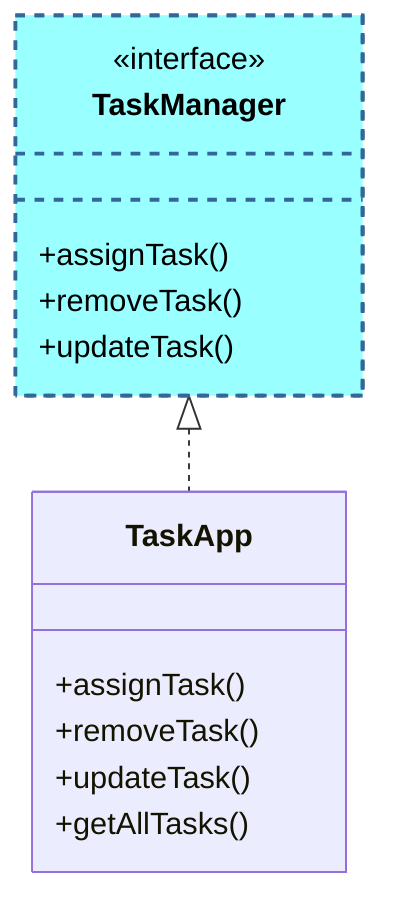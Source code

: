 classDiagram
    class TaskManager {
        +assignTask()
        +removeTask()
        +updateTask()
    }

    class TaskApp {
        +assignTask()
        +removeTask()
        +updateTask()
        +getAllTasks()
    }

    <<interface>> TaskManager
    TaskManager <|.. TaskApp
    style TaskManager fill: #9ff, stroke: #369, stroke-width: 2px, color: #000, stroke-dasharray: 5 5

    class TaskApp:::Ash